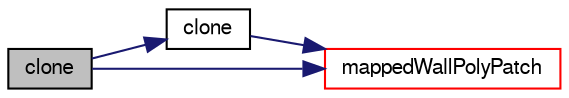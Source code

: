 digraph "clone"
{
  bgcolor="transparent";
  edge [fontname="FreeSans",fontsize="10",labelfontname="FreeSans",labelfontsize="10"];
  node [fontname="FreeSans",fontsize="10",shape=record];
  rankdir="LR";
  Node80 [label="clone",height=0.2,width=0.4,color="black", fillcolor="grey75", style="filled", fontcolor="black"];
  Node80 -> Node81 [color="midnightblue",fontsize="10",style="solid",fontname="FreeSans"];
  Node81 [label="clone",height=0.2,width=0.4,color="black",URL="$a25114.html#adbf8c0a436d777bd346c3ab2a4b087df",tooltip="Construct and return a clone, resetting the boundary mesh. "];
  Node81 -> Node82 [color="midnightblue",fontsize="10",style="solid",fontname="FreeSans"];
  Node82 [label="mappedWallPolyPatch",height=0.2,width=0.4,color="red",URL="$a25114.html#a20e10077df2d0f7e051a8092daa5cf32",tooltip="Construct from components. "];
  Node80 -> Node82 [color="midnightblue",fontsize="10",style="solid",fontname="FreeSans"];
}
